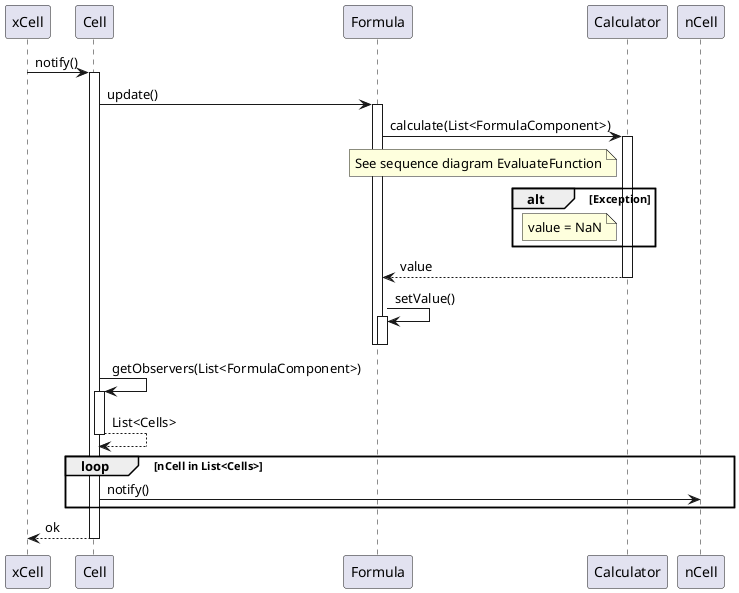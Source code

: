 @startuml

xCell -> Cell ++: notify()

Cell -> Formula ++: update()
Formula -> Calculator ++: calculate(List<FormulaComponent>)
note left Calculator : See sequence diagram EvaluateFunction
alt Exception
    note left Calculator : value = NaN
end
return value

Formula -> Formula ++: setValue()
deactivate Formula
deactivate Formula

Cell -> Cell ++: getObservers(List<FormulaComponent>)
return List<Cells>

loop nCell in List<Cells>
    Cell -> nCell : notify()
end
return ok

@enduml

